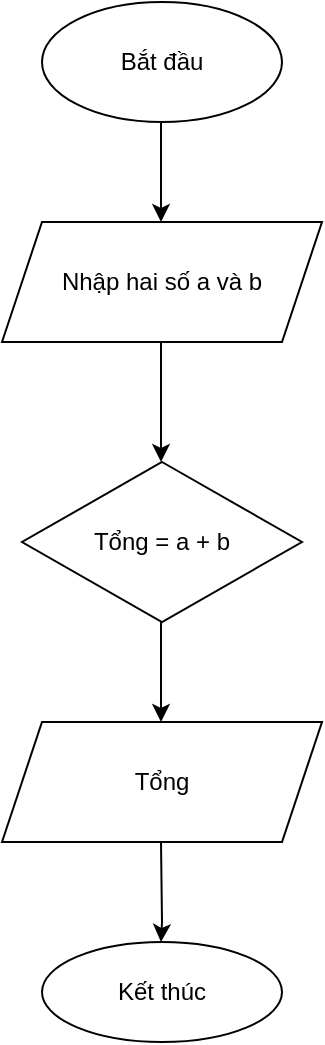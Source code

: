 <mxfile version="24.8.6">
  <diagram name="Page-1" id="HNdoq1ruBhACG_EASP-v">
    <mxGraphModel dx="1434" dy="772" grid="1" gridSize="10" guides="1" tooltips="1" connect="1" arrows="1" fold="1" page="1" pageScale="1" pageWidth="850" pageHeight="1100" math="0" shadow="0">
      <root>
        <mxCell id="0" />
        <mxCell id="1" parent="0" />
        <mxCell id="zLkZV7W5hIjRqd5pdIv6-1" value="Bắt đầu" style="ellipse;whiteSpace=wrap;html=1;" vertex="1" parent="1">
          <mxGeometry x="340" y="80" width="120" height="60" as="geometry" />
        </mxCell>
        <mxCell id="zLkZV7W5hIjRqd5pdIv6-2" value="" style="endArrow=classic;html=1;rounded=0;" edge="1" parent="1">
          <mxGeometry width="50" height="50" relative="1" as="geometry">
            <mxPoint x="399.5" y="140" as="sourcePoint" />
            <mxPoint x="399.5" y="190" as="targetPoint" />
          </mxGeometry>
        </mxCell>
        <mxCell id="zLkZV7W5hIjRqd5pdIv6-3" value="Nhập hai số a và b" style="shape=parallelogram;perimeter=parallelogramPerimeter;whiteSpace=wrap;html=1;fixedSize=1;" vertex="1" parent="1">
          <mxGeometry x="320" y="190" width="160" height="60" as="geometry" />
        </mxCell>
        <mxCell id="zLkZV7W5hIjRqd5pdIv6-5" value="Tổng = a + b" style="rhombus;whiteSpace=wrap;html=1;" vertex="1" parent="1">
          <mxGeometry x="330" y="310" width="140" height="80" as="geometry" />
        </mxCell>
        <mxCell id="zLkZV7W5hIjRqd5pdIv6-6" value="" style="endArrow=classic;html=1;rounded=0;" edge="1" parent="1">
          <mxGeometry width="50" height="50" relative="1" as="geometry">
            <mxPoint x="399.5" y="500" as="sourcePoint" />
            <mxPoint x="399.5" y="550" as="targetPoint" />
            <Array as="points">
              <mxPoint x="400" y="540" />
            </Array>
          </mxGeometry>
        </mxCell>
        <mxCell id="zLkZV7W5hIjRqd5pdIv6-7" value="" style="endArrow=classic;html=1;rounded=0;" edge="1" parent="1">
          <mxGeometry width="50" height="50" relative="1" as="geometry">
            <mxPoint x="399.5" y="390" as="sourcePoint" />
            <mxPoint x="399.5" y="440" as="targetPoint" />
          </mxGeometry>
        </mxCell>
        <mxCell id="zLkZV7W5hIjRqd5pdIv6-8" value="" style="endArrow=classic;html=1;rounded=0;" edge="1" parent="1">
          <mxGeometry width="50" height="50" relative="1" as="geometry">
            <mxPoint x="399.5" y="250" as="sourcePoint" />
            <mxPoint x="399.5" y="310" as="targetPoint" />
          </mxGeometry>
        </mxCell>
        <mxCell id="zLkZV7W5hIjRqd5pdIv6-9" value="Tổng" style="shape=parallelogram;perimeter=parallelogramPerimeter;whiteSpace=wrap;html=1;fixedSize=1;" vertex="1" parent="1">
          <mxGeometry x="320" y="440" width="160" height="60" as="geometry" />
        </mxCell>
        <mxCell id="zLkZV7W5hIjRqd5pdIv6-10" value="Kết thúc" style="ellipse;whiteSpace=wrap;html=1;" vertex="1" parent="1">
          <mxGeometry x="340" y="550" width="120" height="50" as="geometry" />
        </mxCell>
      </root>
    </mxGraphModel>
  </diagram>
</mxfile>
